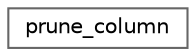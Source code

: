 digraph "类继承关系图"
{
 // LATEX_PDF_SIZE
  bgcolor="transparent";
  edge [fontname=Helvetica,fontsize=10,labelfontname=Helvetica,labelfontsize=10];
  node [fontname=Helvetica,fontsize=10,shape=box,height=0.2,width=0.4];
  rankdir="LR";
  Node0 [id="Node000000",label="prune_column",height=0.2,width=0.4,color="grey40", fillcolor="white", style="filled",URL="$structprune__column.html",tooltip=" "];
}
